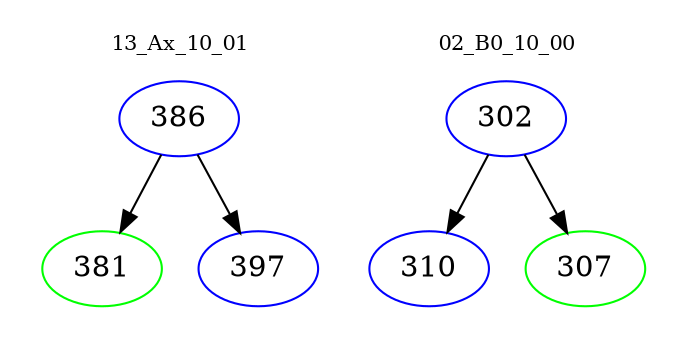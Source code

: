 digraph{
subgraph cluster_0 {
color = white
label = "13_Ax_10_01";
fontsize=10;
T0_386 [label="386", color="blue"]
T0_386 -> T0_381 [color="black"]
T0_381 [label="381", color="green"]
T0_386 -> T0_397 [color="black"]
T0_397 [label="397", color="blue"]
}
subgraph cluster_1 {
color = white
label = "02_B0_10_00";
fontsize=10;
T1_302 [label="302", color="blue"]
T1_302 -> T1_310 [color="black"]
T1_310 [label="310", color="blue"]
T1_302 -> T1_307 [color="black"]
T1_307 [label="307", color="green"]
}
}
